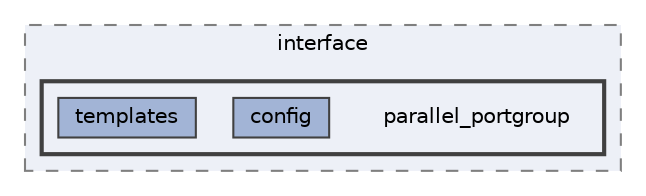 digraph "C:/microchip/harmony3/gfx/middleware/legato/driver/controller/interface/parallel_portgroup"
{
 // INTERACTIVE_SVG=YES
 // LATEX_PDF_SIZE
  bgcolor="transparent";
  edge [fontname=Helvetica,fontsize=10,labelfontname=Helvetica,labelfontsize=10];
  node [fontname=Helvetica,fontsize=10,shape=box,height=0.2,width=0.4];
  compound=true
  subgraph clusterdir_3f16f23dda5ada8ddef2290e7ca6c1ba {
    graph [ bgcolor="#edf0f7", pencolor="grey50", label="interface", fontname=Helvetica,fontsize=10 style="filled,dashed", URL="dir_3f16f23dda5ada8ddef2290e7ca6c1ba.html",tooltip=""]
  subgraph clusterdir_96266fdeb8e002ac1e6d9129a80b96ed {
    graph [ bgcolor="#edf0f7", pencolor="grey25", label="", fontname=Helvetica,fontsize=10 style="filled,bold", URL="dir_96266fdeb8e002ac1e6d9129a80b96ed.html",tooltip=""]
    dir_96266fdeb8e002ac1e6d9129a80b96ed [shape=plaintext, label="parallel_portgroup"];
  dir_480466a229c0062cc51ffd4b759b1f37 [label="config", fillcolor="#a2b4d6", color="grey25", style="filled", URL="dir_480466a229c0062cc51ffd4b759b1f37.html",tooltip=""];
  dir_4ca58337da90d5b355925dcd373b1e1f [label="templates", fillcolor="#a2b4d6", color="grey25", style="filled", URL="dir_4ca58337da90d5b355925dcd373b1e1f.html",tooltip=""];
  }
  }
}
